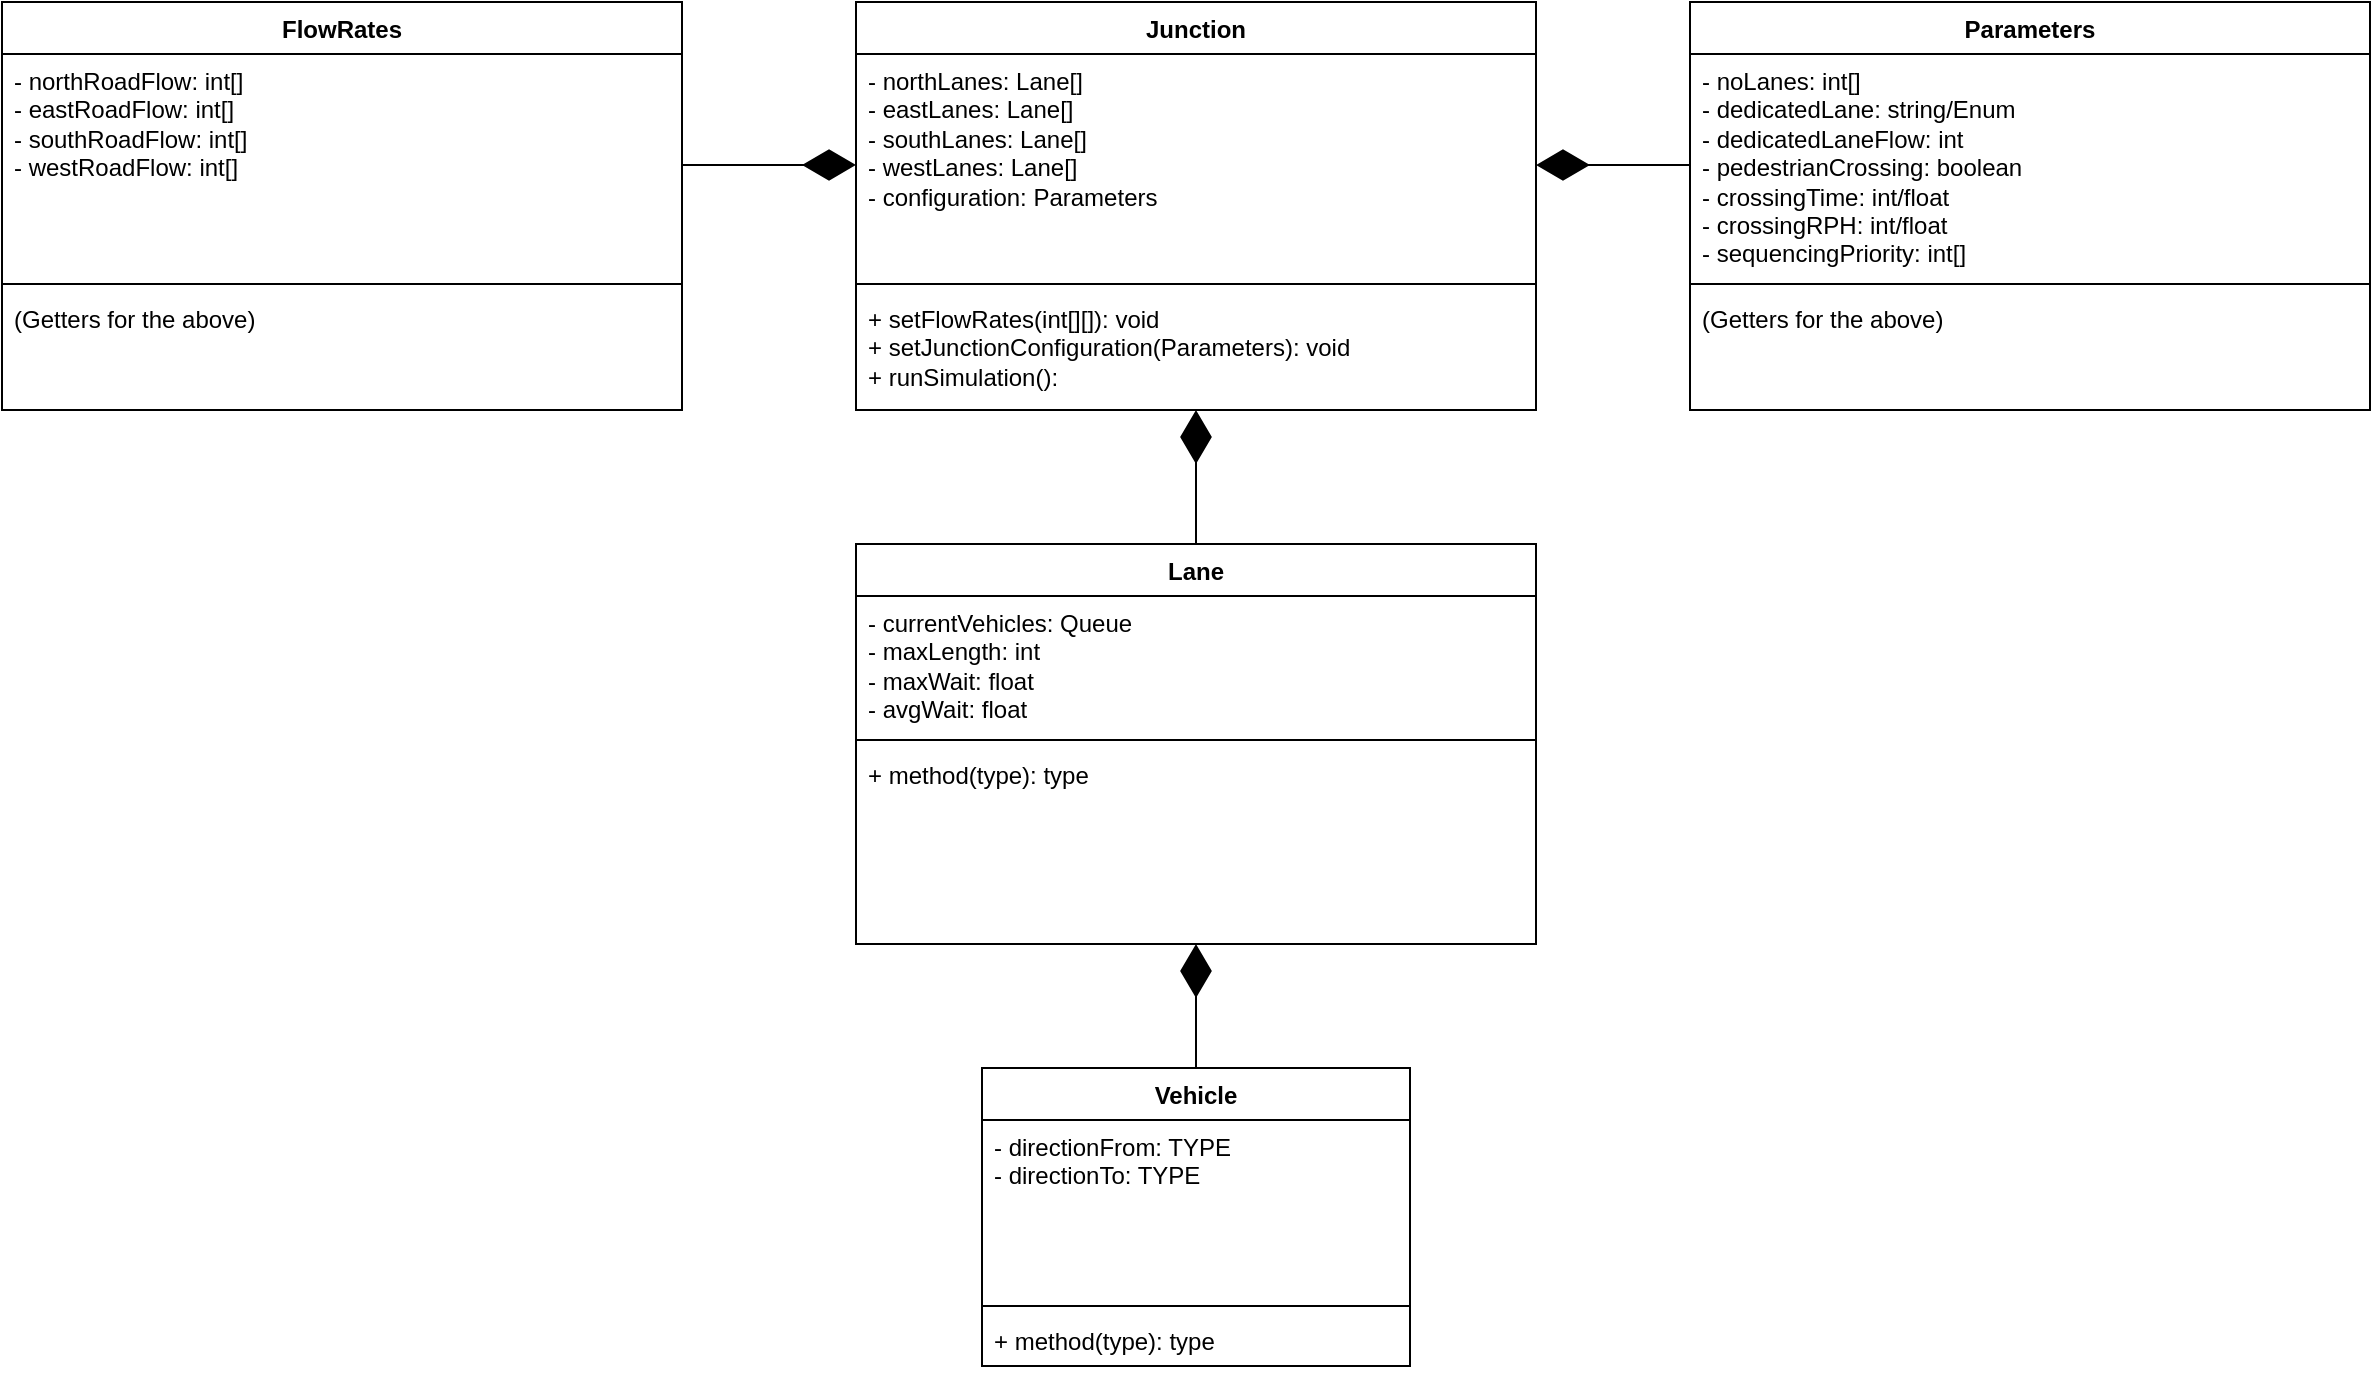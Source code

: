 <mxfile version="26.0.9">
  <diagram name="Page-1" id="oxjvKKrLQxTuf2YgquoG">
    <mxGraphModel dx="2369" dy="911" grid="0" gridSize="10" guides="1" tooltips="1" connect="1" arrows="1" fold="1" page="0" pageScale="1" pageWidth="827" pageHeight="1169" math="0" shadow="0">
      <root>
        <mxCell id="0" />
        <mxCell id="1" parent="0" />
        <mxCell id="jd0vacFJKazLvNhS75w0-1" value="Vehicle" style="swimlane;fontStyle=1;align=center;verticalAlign=top;childLayout=stackLayout;horizontal=1;startSize=26;horizontalStack=0;resizeParent=1;resizeParentMax=0;resizeLast=0;collapsible=1;marginBottom=0;whiteSpace=wrap;html=1;" parent="1" vertex="1">
          <mxGeometry x="91" y="620" width="214" height="149" as="geometry" />
        </mxCell>
        <mxCell id="jd0vacFJKazLvNhS75w0-2" value="&lt;div&gt;- directionFrom: TYPE&lt;br&gt;&lt;/div&gt;&lt;div&gt;- directionTo: TYPE&lt;br&gt;&lt;/div&gt;" style="text;strokeColor=none;fillColor=none;align=left;verticalAlign=top;spacingLeft=4;spacingRight=4;overflow=hidden;rotatable=0;points=[[0,0.5],[1,0.5]];portConstraint=eastwest;whiteSpace=wrap;html=1;" parent="jd0vacFJKazLvNhS75w0-1" vertex="1">
          <mxGeometry y="26" width="214" height="89" as="geometry" />
        </mxCell>
        <mxCell id="jd0vacFJKazLvNhS75w0-3" value="" style="line;strokeWidth=1;fillColor=none;align=left;verticalAlign=middle;spacingTop=-1;spacingLeft=3;spacingRight=3;rotatable=0;labelPosition=right;points=[];portConstraint=eastwest;strokeColor=inherit;" parent="jd0vacFJKazLvNhS75w0-1" vertex="1">
          <mxGeometry y="115" width="214" height="8" as="geometry" />
        </mxCell>
        <mxCell id="jd0vacFJKazLvNhS75w0-4" value="+ method(type): type" style="text;strokeColor=none;fillColor=none;align=left;verticalAlign=top;spacingLeft=4;spacingRight=4;overflow=hidden;rotatable=0;points=[[0,0.5],[1,0.5]];portConstraint=eastwest;whiteSpace=wrap;html=1;" parent="jd0vacFJKazLvNhS75w0-1" vertex="1">
          <mxGeometry y="123" width="214" height="26" as="geometry" />
        </mxCell>
        <mxCell id="jd0vacFJKazLvNhS75w0-5" value="Junction" style="swimlane;fontStyle=1;align=center;verticalAlign=top;childLayout=stackLayout;horizontal=1;startSize=26;horizontalStack=0;resizeParent=1;resizeParentMax=0;resizeLast=0;collapsible=1;marginBottom=0;whiteSpace=wrap;html=1;" parent="1" vertex="1">
          <mxGeometry x="28" y="87" width="340" height="204" as="geometry" />
        </mxCell>
        <mxCell id="jd0vacFJKazLvNhS75w0-6" value="&lt;div&gt;- northLanes: Lane[]&lt;/div&gt;&lt;div&gt;- eastLanes:&amp;nbsp;Lane[]&lt;/div&gt;&lt;div&gt;- southLanes:&amp;nbsp;Lane[]&lt;/div&gt;&lt;div&gt;- westLanes:&amp;nbsp;Lane[]&lt;/div&gt;&lt;div&gt;- configuration: Parameters&lt;br&gt;&lt;/div&gt;" style="text;strokeColor=none;fillColor=none;align=left;verticalAlign=top;spacingLeft=4;spacingRight=4;overflow=hidden;rotatable=0;points=[[0,0.5],[1,0.5]];portConstraint=eastwest;whiteSpace=wrap;html=1;" parent="jd0vacFJKazLvNhS75w0-5" vertex="1">
          <mxGeometry y="26" width="340" height="111" as="geometry" />
        </mxCell>
        <mxCell id="jd0vacFJKazLvNhS75w0-7" value="" style="line;strokeWidth=1;fillColor=none;align=left;verticalAlign=middle;spacingTop=-1;spacingLeft=3;spacingRight=3;rotatable=0;labelPosition=right;points=[];portConstraint=eastwest;strokeColor=inherit;" parent="jd0vacFJKazLvNhS75w0-5" vertex="1">
          <mxGeometry y="137" width="340" height="8" as="geometry" />
        </mxCell>
        <mxCell id="jd0vacFJKazLvNhS75w0-8" value="&lt;div&gt;+ setFlowRates(int[][]): void&lt;/div&gt;&lt;div&gt;+ setJunctionConfiguration(Parameters): void&lt;/div&gt;&lt;div&gt;+ runSimulation(): &lt;br&gt;&lt;/div&gt;" style="text;strokeColor=none;fillColor=none;align=left;verticalAlign=top;spacingLeft=4;spacingRight=4;overflow=hidden;rotatable=0;points=[[0,0.5],[1,0.5]];portConstraint=eastwest;whiteSpace=wrap;html=1;" parent="jd0vacFJKazLvNhS75w0-5" vertex="1">
          <mxGeometry y="145" width="340" height="59" as="geometry" />
        </mxCell>
        <mxCell id="jd0vacFJKazLvNhS75w0-9" value="Lane" style="swimlane;fontStyle=1;align=center;verticalAlign=top;childLayout=stackLayout;horizontal=1;startSize=26;horizontalStack=0;resizeParent=1;resizeParentMax=0;resizeLast=0;collapsible=1;marginBottom=0;whiteSpace=wrap;html=1;" parent="1" vertex="1">
          <mxGeometry x="28" y="358" width="340" height="200" as="geometry" />
        </mxCell>
        <mxCell id="jd0vacFJKazLvNhS75w0-10" value="&lt;div&gt;- currentVehicles: Queue&lt;/div&gt;&lt;div&gt;- maxLength: int&lt;/div&gt;&lt;div&gt;- maxWait: float&lt;br&gt;&lt;/div&gt;&lt;div&gt;- avgWait: float&lt;br&gt;&lt;/div&gt;&lt;div&gt;&lt;br&gt;&lt;/div&gt;" style="text;strokeColor=none;fillColor=none;align=left;verticalAlign=top;spacingLeft=4;spacingRight=4;overflow=hidden;rotatable=0;points=[[0,0.5],[1,0.5]];portConstraint=eastwest;whiteSpace=wrap;html=1;" parent="jd0vacFJKazLvNhS75w0-9" vertex="1">
          <mxGeometry y="26" width="340" height="68" as="geometry" />
        </mxCell>
        <mxCell id="jd0vacFJKazLvNhS75w0-11" value="" style="line;strokeWidth=1;fillColor=none;align=left;verticalAlign=middle;spacingTop=-1;spacingLeft=3;spacingRight=3;rotatable=0;labelPosition=right;points=[];portConstraint=eastwest;strokeColor=inherit;" parent="jd0vacFJKazLvNhS75w0-9" vertex="1">
          <mxGeometry y="94" width="340" height="8" as="geometry" />
        </mxCell>
        <mxCell id="jd0vacFJKazLvNhS75w0-12" value="+ method(type): type" style="text;strokeColor=none;fillColor=none;align=left;verticalAlign=top;spacingLeft=4;spacingRight=4;overflow=hidden;rotatable=0;points=[[0,0.5],[1,0.5]];portConstraint=eastwest;whiteSpace=wrap;html=1;" parent="jd0vacFJKazLvNhS75w0-9" vertex="1">
          <mxGeometry y="102" width="340" height="98" as="geometry" />
        </mxCell>
        <mxCell id="jd0vacFJKazLvNhS75w0-13" value="" style="endArrow=diamondThin;endFill=1;endSize=24;html=1;rounded=0;fontSize=12;curved=1;entryX=0.5;entryY=1;entryDx=0;entryDy=0;exitX=0.5;exitY=0;exitDx=0;exitDy=0;" parent="1" source="jd0vacFJKazLvNhS75w0-9" target="jd0vacFJKazLvNhS75w0-5" edge="1">
          <mxGeometry width="160" relative="1" as="geometry">
            <mxPoint x="-71" y="353" as="sourcePoint" />
            <mxPoint x="58" y="327" as="targetPoint" />
          </mxGeometry>
        </mxCell>
        <mxCell id="Ehuge9gZm8i_3gtHbO7a-2" value="" style="endArrow=diamondThin;endFill=1;endSize=24;html=1;rounded=0;fontSize=12;curved=1;exitX=0.5;exitY=0;exitDx=0;exitDy=0;entryX=0.5;entryY=1;entryDx=0;entryDy=0;" parent="1" source="jd0vacFJKazLvNhS75w0-1" target="jd0vacFJKazLvNhS75w0-9" edge="1">
          <mxGeometry width="160" relative="1" as="geometry">
            <mxPoint x="-46" y="598" as="sourcePoint" />
            <mxPoint x="170" y="603" as="targetPoint" />
          </mxGeometry>
        </mxCell>
        <mxCell id="9Fev3YQkVDB2IQATz0QZ-1" value="Parameters" style="swimlane;fontStyle=1;align=center;verticalAlign=top;childLayout=stackLayout;horizontal=1;startSize=26;horizontalStack=0;resizeParent=1;resizeParentMax=0;resizeLast=0;collapsible=1;marginBottom=0;whiteSpace=wrap;html=1;" vertex="1" parent="1">
          <mxGeometry x="445" y="87" width="340" height="204" as="geometry" />
        </mxCell>
        <mxCell id="9Fev3YQkVDB2IQATz0QZ-2" value="&lt;div&gt;- noLanes: int[]&lt;/div&gt;&lt;div&gt;- dedicatedLane: string/Enum&lt;/div&gt;&lt;div&gt;- dedicatedLaneFlow: int&lt;/div&gt;&lt;div&gt;- pedestrianCrossing: boolean&lt;/div&gt;&lt;div&gt;- crossingTime: int/float&lt;br&gt;&lt;/div&gt;&lt;div&gt;- crossingRPH: int/float&lt;br&gt;&lt;/div&gt;&lt;div&gt;- sequencingPriority: int[]&lt;br&gt;&lt;/div&gt;" style="text;strokeColor=none;fillColor=none;align=left;verticalAlign=top;spacingLeft=4;spacingRight=4;overflow=hidden;rotatable=0;points=[[0,0.5],[1,0.5]];portConstraint=eastwest;whiteSpace=wrap;html=1;" vertex="1" parent="9Fev3YQkVDB2IQATz0QZ-1">
          <mxGeometry y="26" width="340" height="111" as="geometry" />
        </mxCell>
        <mxCell id="9Fev3YQkVDB2IQATz0QZ-3" value="" style="line;strokeWidth=1;fillColor=none;align=left;verticalAlign=middle;spacingTop=-1;spacingLeft=3;spacingRight=3;rotatable=0;labelPosition=right;points=[];portConstraint=eastwest;strokeColor=inherit;" vertex="1" parent="9Fev3YQkVDB2IQATz0QZ-1">
          <mxGeometry y="137" width="340" height="8" as="geometry" />
        </mxCell>
        <mxCell id="9Fev3YQkVDB2IQATz0QZ-4" value="(Getters for the above)" style="text;strokeColor=none;fillColor=none;align=left;verticalAlign=top;spacingLeft=4;spacingRight=4;overflow=hidden;rotatable=0;points=[[0,0.5],[1,0.5]];portConstraint=eastwest;whiteSpace=wrap;html=1;" vertex="1" parent="9Fev3YQkVDB2IQATz0QZ-1">
          <mxGeometry y="145" width="340" height="59" as="geometry" />
        </mxCell>
        <mxCell id="9Fev3YQkVDB2IQATz0QZ-5" value="" style="endArrow=diamondThin;endFill=1;endSize=24;html=1;rounded=0;exitX=0;exitY=0.5;exitDx=0;exitDy=0;entryX=1;entryY=0.5;entryDx=0;entryDy=0;" edge="1" parent="1" source="9Fev3YQkVDB2IQATz0QZ-2" target="jd0vacFJKazLvNhS75w0-6">
          <mxGeometry width="160" relative="1" as="geometry">
            <mxPoint x="352" y="362" as="sourcePoint" />
            <mxPoint x="512" y="362" as="targetPoint" />
          </mxGeometry>
        </mxCell>
        <mxCell id="9Fev3YQkVDB2IQATz0QZ-6" value="FlowRates" style="swimlane;fontStyle=1;align=center;verticalAlign=top;childLayout=stackLayout;horizontal=1;startSize=26;horizontalStack=0;resizeParent=1;resizeParentMax=0;resizeLast=0;collapsible=1;marginBottom=0;whiteSpace=wrap;html=1;" vertex="1" parent="1">
          <mxGeometry x="-399" y="87" width="340" height="204" as="geometry" />
        </mxCell>
        <mxCell id="9Fev3YQkVDB2IQATz0QZ-7" value="&lt;div&gt;- northRoadFlow: int[]&lt;br&gt;&lt;/div&gt;&lt;div&gt;- eastRoadFlow: int[]&lt;br&gt;&lt;/div&gt;&lt;div&gt;- southRoadFlow: int[]&lt;/div&gt;&lt;div&gt;- westRoadFlow: int[]&lt;br&gt;&lt;/div&gt;" style="text;strokeColor=none;fillColor=none;align=left;verticalAlign=top;spacingLeft=4;spacingRight=4;overflow=hidden;rotatable=0;points=[[0,0.5],[1,0.5]];portConstraint=eastwest;whiteSpace=wrap;html=1;" vertex="1" parent="9Fev3YQkVDB2IQATz0QZ-6">
          <mxGeometry y="26" width="340" height="111" as="geometry" />
        </mxCell>
        <mxCell id="9Fev3YQkVDB2IQATz0QZ-8" value="" style="line;strokeWidth=1;fillColor=none;align=left;verticalAlign=middle;spacingTop=-1;spacingLeft=3;spacingRight=3;rotatable=0;labelPosition=right;points=[];portConstraint=eastwest;strokeColor=inherit;" vertex="1" parent="9Fev3YQkVDB2IQATz0QZ-6">
          <mxGeometry y="137" width="340" height="8" as="geometry" />
        </mxCell>
        <mxCell id="9Fev3YQkVDB2IQATz0QZ-9" value="(Getters for the above)" style="text;strokeColor=none;fillColor=none;align=left;verticalAlign=top;spacingLeft=4;spacingRight=4;overflow=hidden;rotatable=0;points=[[0,0.5],[1,0.5]];portConstraint=eastwest;whiteSpace=wrap;html=1;" vertex="1" parent="9Fev3YQkVDB2IQATz0QZ-6">
          <mxGeometry y="145" width="340" height="59" as="geometry" />
        </mxCell>
        <mxCell id="9Fev3YQkVDB2IQATz0QZ-10" value="" style="endArrow=diamondThin;endFill=1;endSize=24;html=1;rounded=0;exitX=1;exitY=0.5;exitDx=0;exitDy=0;entryX=0;entryY=0.5;entryDx=0;entryDy=0;" edge="1" parent="1" source="9Fev3YQkVDB2IQATz0QZ-7" target="jd0vacFJKazLvNhS75w0-6">
          <mxGeometry width="160" relative="1" as="geometry">
            <mxPoint x="-32" y="101" as="sourcePoint" />
            <mxPoint x="4" y="169" as="targetPoint" />
          </mxGeometry>
        </mxCell>
      </root>
    </mxGraphModel>
  </diagram>
</mxfile>
